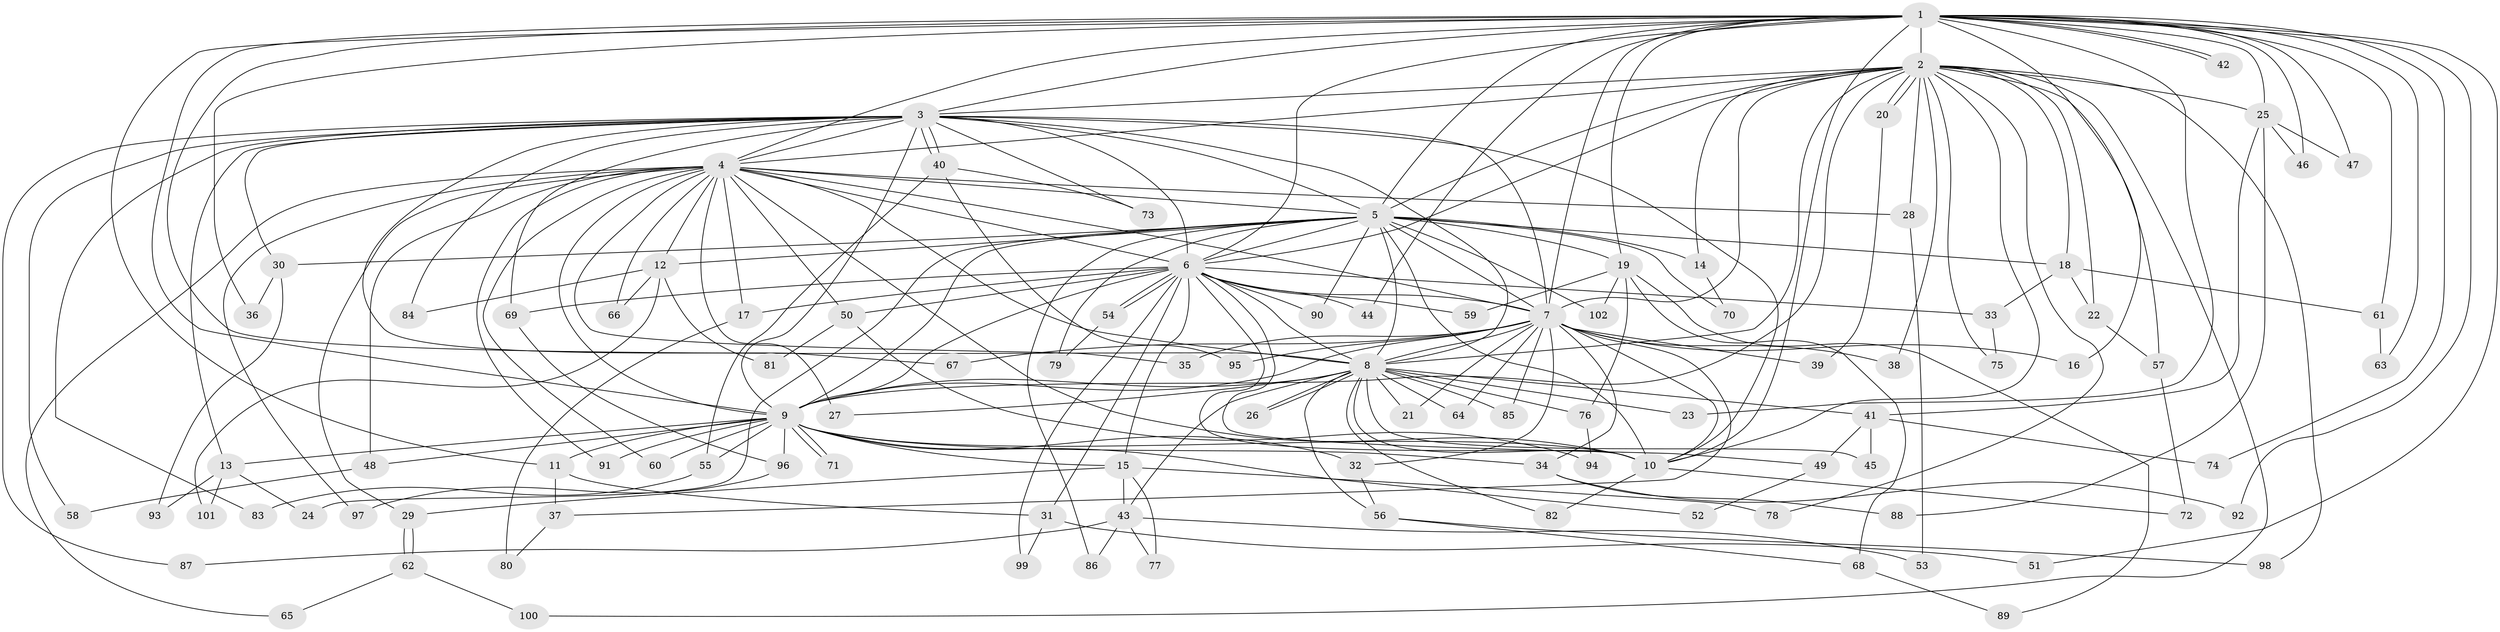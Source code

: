 // coarse degree distribution, {20: 0.0410958904109589, 18: 0.0273972602739726, 21: 0.0136986301369863, 17: 0.0136986301369863, 19: 0.0273972602739726, 6: 0.0410958904109589, 5: 0.0821917808219178, 2: 0.5068493150684932, 7: 0.0136986301369863, 3: 0.1506849315068493, 4: 0.0821917808219178}
// Generated by graph-tools (version 1.1) at 2025/23/03/03/25 07:23:46]
// undirected, 102 vertices, 229 edges
graph export_dot {
graph [start="1"]
  node [color=gray90,style=filled];
  1;
  2;
  3;
  4;
  5;
  6;
  7;
  8;
  9;
  10;
  11;
  12;
  13;
  14;
  15;
  16;
  17;
  18;
  19;
  20;
  21;
  22;
  23;
  24;
  25;
  26;
  27;
  28;
  29;
  30;
  31;
  32;
  33;
  34;
  35;
  36;
  37;
  38;
  39;
  40;
  41;
  42;
  43;
  44;
  45;
  46;
  47;
  48;
  49;
  50;
  51;
  52;
  53;
  54;
  55;
  56;
  57;
  58;
  59;
  60;
  61;
  62;
  63;
  64;
  65;
  66;
  67;
  68;
  69;
  70;
  71;
  72;
  73;
  74;
  75;
  76;
  77;
  78;
  79;
  80;
  81;
  82;
  83;
  84;
  85;
  86;
  87;
  88;
  89;
  90;
  91;
  92;
  93;
  94;
  95;
  96;
  97;
  98;
  99;
  100;
  101;
  102;
  1 -- 2;
  1 -- 3;
  1 -- 4;
  1 -- 5;
  1 -- 6;
  1 -- 7;
  1 -- 8;
  1 -- 9;
  1 -- 10;
  1 -- 11;
  1 -- 16;
  1 -- 19;
  1 -- 23;
  1 -- 25;
  1 -- 36;
  1 -- 42;
  1 -- 42;
  1 -- 44;
  1 -- 46;
  1 -- 47;
  1 -- 51;
  1 -- 61;
  1 -- 63;
  1 -- 74;
  1 -- 92;
  2 -- 3;
  2 -- 4;
  2 -- 5;
  2 -- 6;
  2 -- 7;
  2 -- 8;
  2 -- 9;
  2 -- 10;
  2 -- 14;
  2 -- 18;
  2 -- 20;
  2 -- 20;
  2 -- 22;
  2 -- 25;
  2 -- 28;
  2 -- 38;
  2 -- 57;
  2 -- 75;
  2 -- 78;
  2 -- 98;
  2 -- 100;
  3 -- 4;
  3 -- 5;
  3 -- 6;
  3 -- 7;
  3 -- 8;
  3 -- 9;
  3 -- 10;
  3 -- 13;
  3 -- 30;
  3 -- 40;
  3 -- 40;
  3 -- 58;
  3 -- 67;
  3 -- 69;
  3 -- 73;
  3 -- 83;
  3 -- 84;
  3 -- 87;
  4 -- 5;
  4 -- 6;
  4 -- 7;
  4 -- 8;
  4 -- 9;
  4 -- 10;
  4 -- 12;
  4 -- 17;
  4 -- 27;
  4 -- 28;
  4 -- 29;
  4 -- 35;
  4 -- 48;
  4 -- 50;
  4 -- 60;
  4 -- 65;
  4 -- 66;
  4 -- 91;
  4 -- 97;
  5 -- 6;
  5 -- 7;
  5 -- 8;
  5 -- 9;
  5 -- 10;
  5 -- 12;
  5 -- 14;
  5 -- 18;
  5 -- 19;
  5 -- 24;
  5 -- 30;
  5 -- 70;
  5 -- 79;
  5 -- 86;
  5 -- 90;
  5 -- 102;
  6 -- 7;
  6 -- 8;
  6 -- 9;
  6 -- 10;
  6 -- 15;
  6 -- 17;
  6 -- 31;
  6 -- 33;
  6 -- 44;
  6 -- 49;
  6 -- 50;
  6 -- 54;
  6 -- 54;
  6 -- 59;
  6 -- 69;
  6 -- 90;
  6 -- 99;
  7 -- 8;
  7 -- 9;
  7 -- 10;
  7 -- 16;
  7 -- 21;
  7 -- 32;
  7 -- 34;
  7 -- 35;
  7 -- 37;
  7 -- 38;
  7 -- 39;
  7 -- 64;
  7 -- 67;
  7 -- 85;
  7 -- 95;
  8 -- 9;
  8 -- 10;
  8 -- 21;
  8 -- 23;
  8 -- 26;
  8 -- 26;
  8 -- 27;
  8 -- 41;
  8 -- 43;
  8 -- 45;
  8 -- 56;
  8 -- 64;
  8 -- 76;
  8 -- 82;
  8 -- 85;
  9 -- 10;
  9 -- 11;
  9 -- 13;
  9 -- 15;
  9 -- 32;
  9 -- 34;
  9 -- 48;
  9 -- 52;
  9 -- 55;
  9 -- 60;
  9 -- 71;
  9 -- 71;
  9 -- 91;
  9 -- 96;
  10 -- 72;
  10 -- 82;
  11 -- 31;
  11 -- 37;
  12 -- 66;
  12 -- 81;
  12 -- 84;
  12 -- 101;
  13 -- 24;
  13 -- 93;
  13 -- 101;
  14 -- 70;
  15 -- 29;
  15 -- 43;
  15 -- 77;
  15 -- 78;
  17 -- 80;
  18 -- 22;
  18 -- 33;
  18 -- 61;
  19 -- 59;
  19 -- 68;
  19 -- 76;
  19 -- 89;
  19 -- 102;
  20 -- 39;
  22 -- 57;
  25 -- 41;
  25 -- 46;
  25 -- 47;
  25 -- 88;
  28 -- 53;
  29 -- 62;
  29 -- 62;
  30 -- 36;
  30 -- 93;
  31 -- 51;
  31 -- 99;
  32 -- 56;
  33 -- 75;
  34 -- 88;
  34 -- 92;
  37 -- 80;
  40 -- 55;
  40 -- 73;
  40 -- 95;
  41 -- 45;
  41 -- 49;
  41 -- 74;
  43 -- 53;
  43 -- 77;
  43 -- 86;
  43 -- 87;
  48 -- 58;
  49 -- 52;
  50 -- 81;
  50 -- 94;
  54 -- 79;
  55 -- 83;
  56 -- 68;
  56 -- 98;
  57 -- 72;
  61 -- 63;
  62 -- 65;
  62 -- 100;
  68 -- 89;
  69 -- 96;
  76 -- 94;
  96 -- 97;
}
